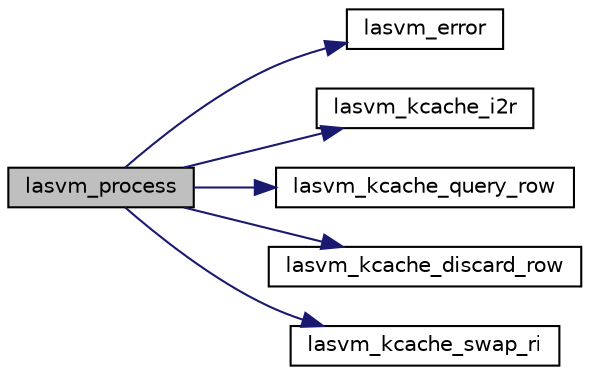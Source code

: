 digraph "lasvm_process"
{
  edge [fontname="Helvetica",fontsize="10",labelfontname="Helvetica",labelfontsize="10"];
  node [fontname="Helvetica",fontsize="10",shape=record];
  rankdir="LR";
  Node1 [label="lasvm_process",height=0.2,width=0.4,color="black", fillcolor="grey75", style="filled" fontcolor="black"];
  Node1 -> Node2 [color="midnightblue",fontsize="10",style="solid",fontname="Helvetica"];
  Node2 [label="lasvm_error",height=0.2,width=0.4,color="black", fillcolor="white", style="filled",URL="$messages_8c.html#a17c8c22c44756c9cdb8c9953c2eeb97f"];
  Node1 -> Node3 [color="midnightblue",fontsize="10",style="solid",fontname="Helvetica"];
  Node3 [label="lasvm_kcache_i2r",height=0.2,width=0.4,color="black", fillcolor="white", style="filled",URL="$kcache_8c.html#adf69ca35a3622d92b634d6d4a5c156fa"];
  Node1 -> Node4 [color="midnightblue",fontsize="10",style="solid",fontname="Helvetica"];
  Node4 [label="lasvm_kcache_query_row",height=0.2,width=0.4,color="black", fillcolor="white", style="filled",URL="$kcache_8c.html#a111b8fc59673c97bec8d14fc60615266"];
  Node1 -> Node5 [color="midnightblue",fontsize="10",style="solid",fontname="Helvetica"];
  Node5 [label="lasvm_kcache_discard_row",height=0.2,width=0.4,color="black", fillcolor="white", style="filled",URL="$kcache_8c.html#ac92b3d4d8030a6220fe1271c5edd6462"];
  Node1 -> Node6 [color="midnightblue",fontsize="10",style="solid",fontname="Helvetica"];
  Node6 [label="lasvm_kcache_swap_ri",height=0.2,width=0.4,color="black", fillcolor="white", style="filled",URL="$kcache_8c.html#a23af4adf8dc466b999fe80ad78a21c7b"];
}
